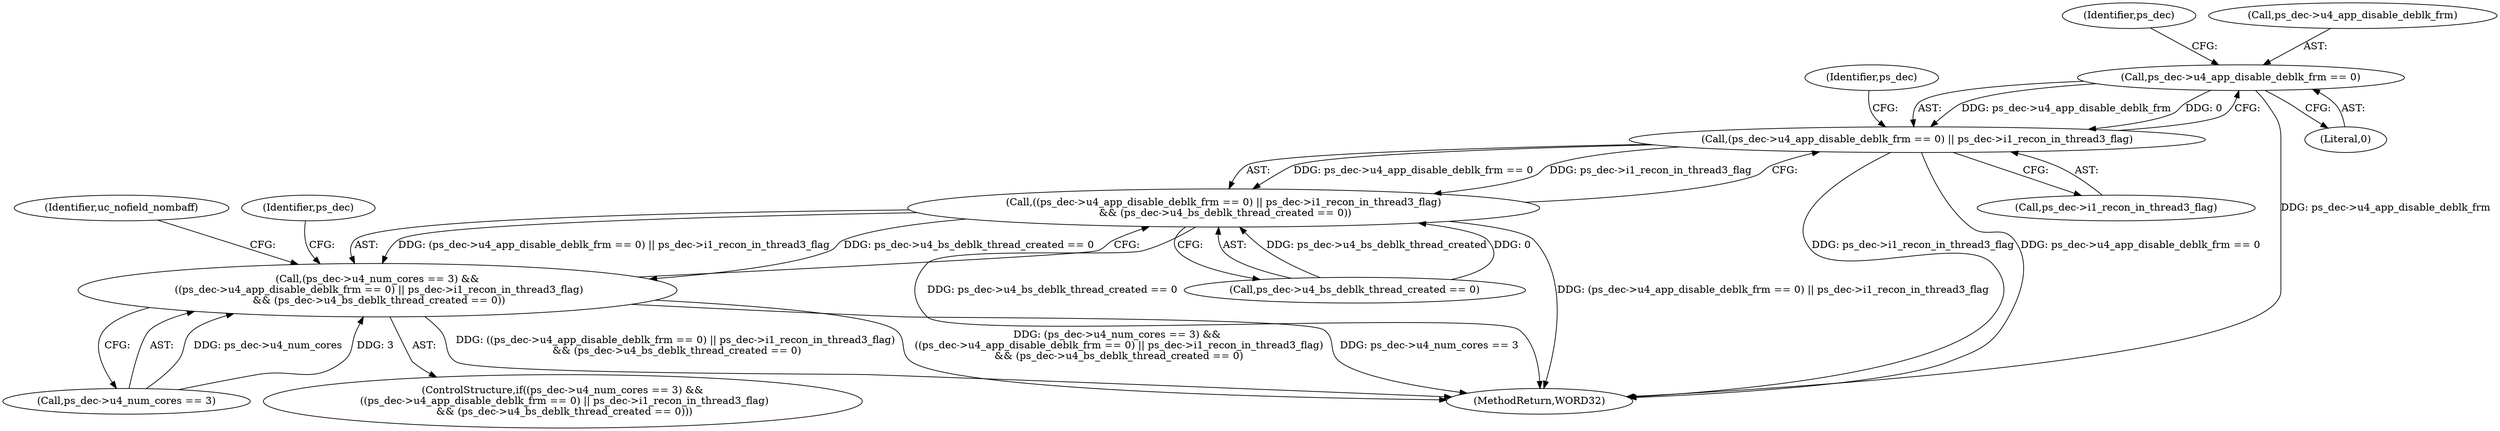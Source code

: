digraph "0_Android_9a00f562a612d56e7b2b989d168647db900ba6cf_0@pointer" {
"1001688" [label="(Call,ps_dec->u4_app_disable_deblk_frm == 0)"];
"1001687" [label="(Call,(ps_dec->u4_app_disable_deblk_frm == 0) || ps_dec->i1_recon_in_thread3_flag)"];
"1001686" [label="(Call,((ps_dec->u4_app_disable_deblk_frm == 0) || ps_dec->i1_recon_in_thread3_flag)\n && (ps_dec->u4_bs_deblk_thread_created == 0))"];
"1001680" [label="(Call,(ps_dec->u4_num_cores == 3) &&\n ((ps_dec->u4_app_disable_deblk_frm == 0) || ps_dec->i1_recon_in_thread3_flag)\n && (ps_dec->u4_bs_deblk_thread_created == 0))"];
"1001696" [label="(Call,ps_dec->u4_bs_deblk_thread_created == 0)"];
"1002568" [label="(MethodReturn,WORD32)"];
"1001726" [label="(Identifier,uc_nofield_nombaff)"];
"1001694" [label="(Identifier,ps_dec)"];
"1001681" [label="(Call,ps_dec->u4_num_cores == 3)"];
"1001692" [label="(Literal,0)"];
"1001704" [label="(Identifier,ps_dec)"];
"1001698" [label="(Identifier,ps_dec)"];
"1001680" [label="(Call,(ps_dec->u4_num_cores == 3) &&\n ((ps_dec->u4_app_disable_deblk_frm == 0) || ps_dec->i1_recon_in_thread3_flag)\n && (ps_dec->u4_bs_deblk_thread_created == 0))"];
"1001679" [label="(ControlStructure,if((ps_dec->u4_num_cores == 3) &&\n ((ps_dec->u4_app_disable_deblk_frm == 0) || ps_dec->i1_recon_in_thread3_flag)\n && (ps_dec->u4_bs_deblk_thread_created == 0)))"];
"1001689" [label="(Call,ps_dec->u4_app_disable_deblk_frm)"];
"1001686" [label="(Call,((ps_dec->u4_app_disable_deblk_frm == 0) || ps_dec->i1_recon_in_thread3_flag)\n && (ps_dec->u4_bs_deblk_thread_created == 0))"];
"1001687" [label="(Call,(ps_dec->u4_app_disable_deblk_frm == 0) || ps_dec->i1_recon_in_thread3_flag)"];
"1001693" [label="(Call,ps_dec->i1_recon_in_thread3_flag)"];
"1001688" [label="(Call,ps_dec->u4_app_disable_deblk_frm == 0)"];
"1001688" -> "1001687"  [label="AST: "];
"1001688" -> "1001692"  [label="CFG: "];
"1001689" -> "1001688"  [label="AST: "];
"1001692" -> "1001688"  [label="AST: "];
"1001694" -> "1001688"  [label="CFG: "];
"1001687" -> "1001688"  [label="CFG: "];
"1001688" -> "1002568"  [label="DDG: ps_dec->u4_app_disable_deblk_frm"];
"1001688" -> "1001687"  [label="DDG: ps_dec->u4_app_disable_deblk_frm"];
"1001688" -> "1001687"  [label="DDG: 0"];
"1001687" -> "1001686"  [label="AST: "];
"1001687" -> "1001693"  [label="CFG: "];
"1001693" -> "1001687"  [label="AST: "];
"1001698" -> "1001687"  [label="CFG: "];
"1001686" -> "1001687"  [label="CFG: "];
"1001687" -> "1002568"  [label="DDG: ps_dec->i1_recon_in_thread3_flag"];
"1001687" -> "1002568"  [label="DDG: ps_dec->u4_app_disable_deblk_frm == 0"];
"1001687" -> "1001686"  [label="DDG: ps_dec->u4_app_disable_deblk_frm == 0"];
"1001687" -> "1001686"  [label="DDG: ps_dec->i1_recon_in_thread3_flag"];
"1001686" -> "1001680"  [label="AST: "];
"1001686" -> "1001696"  [label="CFG: "];
"1001696" -> "1001686"  [label="AST: "];
"1001680" -> "1001686"  [label="CFG: "];
"1001686" -> "1002568"  [label="DDG: ps_dec->u4_bs_deblk_thread_created == 0"];
"1001686" -> "1002568"  [label="DDG: (ps_dec->u4_app_disable_deblk_frm == 0) || ps_dec->i1_recon_in_thread3_flag"];
"1001686" -> "1001680"  [label="DDG: (ps_dec->u4_app_disable_deblk_frm == 0) || ps_dec->i1_recon_in_thread3_flag"];
"1001686" -> "1001680"  [label="DDG: ps_dec->u4_bs_deblk_thread_created == 0"];
"1001696" -> "1001686"  [label="DDG: ps_dec->u4_bs_deblk_thread_created"];
"1001696" -> "1001686"  [label="DDG: 0"];
"1001680" -> "1001679"  [label="AST: "];
"1001680" -> "1001681"  [label="CFG: "];
"1001681" -> "1001680"  [label="AST: "];
"1001704" -> "1001680"  [label="CFG: "];
"1001726" -> "1001680"  [label="CFG: "];
"1001680" -> "1002568"  [label="DDG: ((ps_dec->u4_app_disable_deblk_frm == 0) || ps_dec->i1_recon_in_thread3_flag)\n && (ps_dec->u4_bs_deblk_thread_created == 0)"];
"1001680" -> "1002568"  [label="DDG: (ps_dec->u4_num_cores == 3) &&\n ((ps_dec->u4_app_disable_deblk_frm == 0) || ps_dec->i1_recon_in_thread3_flag)\n && (ps_dec->u4_bs_deblk_thread_created == 0)"];
"1001680" -> "1002568"  [label="DDG: ps_dec->u4_num_cores == 3"];
"1001681" -> "1001680"  [label="DDG: ps_dec->u4_num_cores"];
"1001681" -> "1001680"  [label="DDG: 3"];
}
